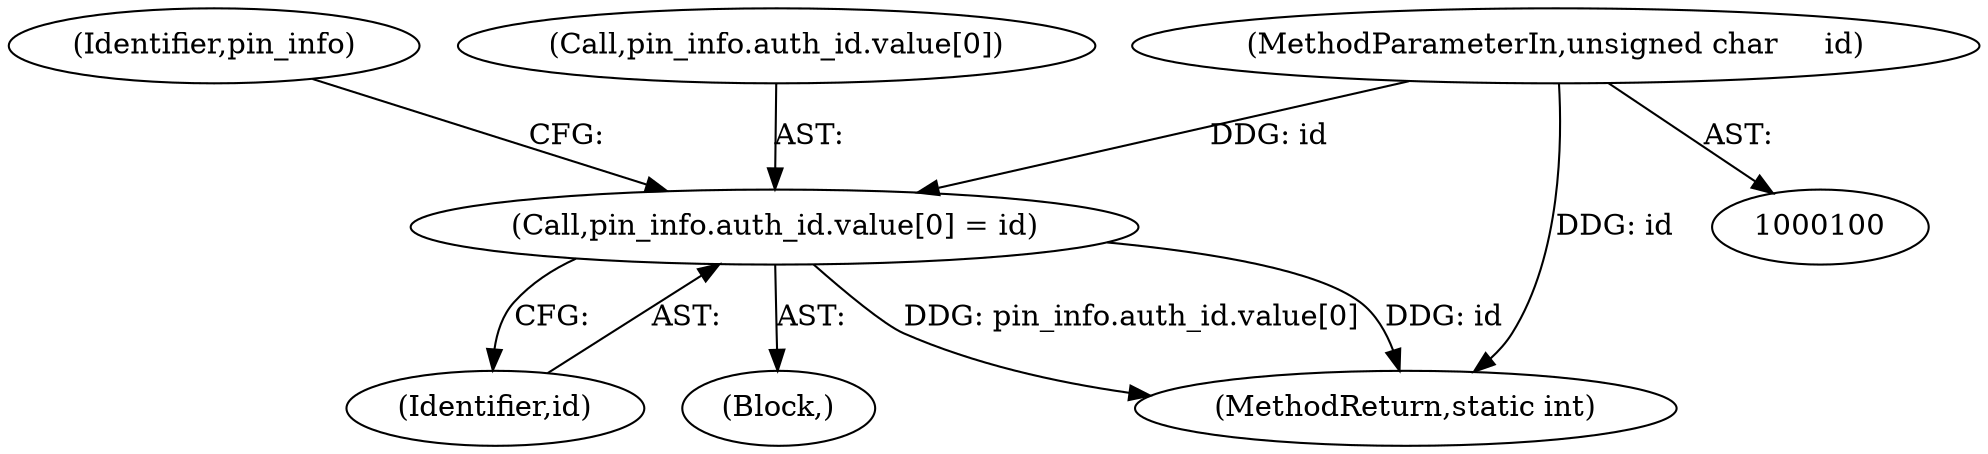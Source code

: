 digraph "0_OpenSC_8fe377e93b4b56060e5bbfb6f3142ceaeca744fa_21@array" {
"1000141" [label="(Call,pin_info.auth_id.value[0] = id)"];
"1000103" [label="(MethodParameterIn,unsigned char     id)"];
"1000152" [label="(Identifier,pin_info)"];
"1000103" [label="(MethodParameterIn,unsigned char     id)"];
"1000149" [label="(Identifier,id)"];
"1000109" [label="(Block,)"];
"1000142" [label="(Call,pin_info.auth_id.value[0])"];
"1000519" [label="(MethodReturn,static int)"];
"1000141" [label="(Call,pin_info.auth_id.value[0] = id)"];
"1000141" -> "1000109"  [label="AST: "];
"1000141" -> "1000149"  [label="CFG: "];
"1000142" -> "1000141"  [label="AST: "];
"1000149" -> "1000141"  [label="AST: "];
"1000152" -> "1000141"  [label="CFG: "];
"1000141" -> "1000519"  [label="DDG: pin_info.auth_id.value[0]"];
"1000141" -> "1000519"  [label="DDG: id"];
"1000103" -> "1000141"  [label="DDG: id"];
"1000103" -> "1000100"  [label="AST: "];
"1000103" -> "1000519"  [label="DDG: id"];
}
